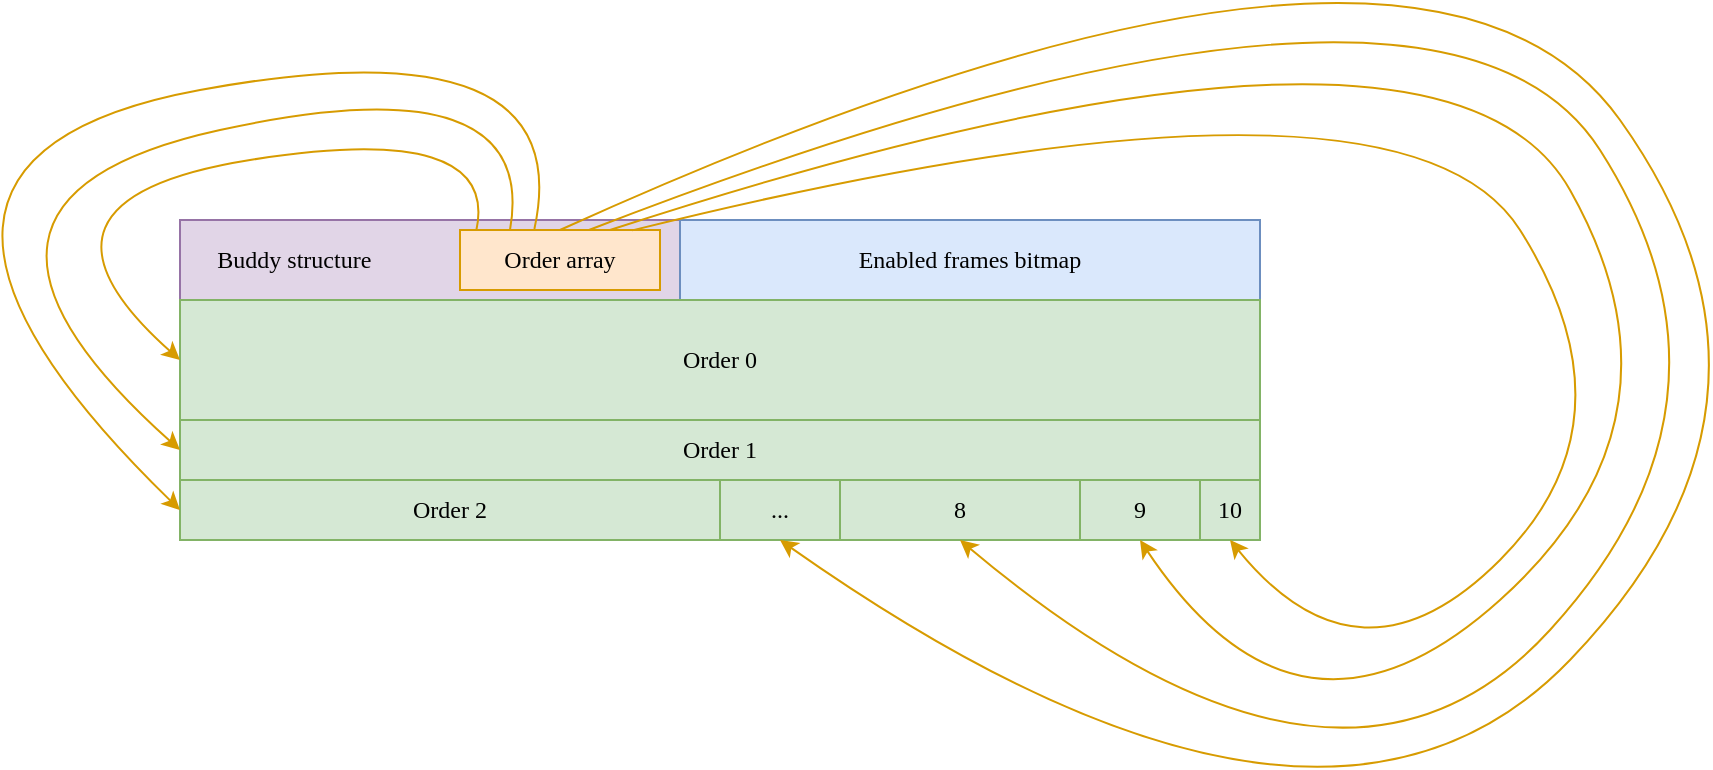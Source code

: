<mxfile version="20.6.0" type="device"><diagram id="VngnmZ3ub7S-ARlyIcft" name="Page-1"><mxGraphModel dx="1039" dy="680" grid="1" gridSize="10" guides="1" tooltips="1" connect="1" arrows="1" fold="1" page="0" pageScale="1" pageWidth="850" pageHeight="1100" math="0" shadow="0"><root><mxCell id="0"/><mxCell id="1" parent="0"/><mxCell id="FLoas8PC400yQogv4Z6P-1" value="" style="rounded=0;whiteSpace=wrap;html=1;" parent="1" vertex="1"><mxGeometry x="250" y="170" width="540" height="160" as="geometry"/></mxCell><mxCell id="FLoas8PC400yQogv4Z6P-2" value="&amp;nbsp;&amp;nbsp; &amp;nbsp; &lt;font data-font-src=&quot;https://fonts.googleapis.com/css?family=Fira+Code&quot; face=&quot;Fira Code&quot;&gt;Buddy structure&lt;b&gt;&lt;br&gt;&lt;/b&gt;&lt;/font&gt;" style="rounded=0;whiteSpace=wrap;html=1;fillColor=#e1d5e7;strokeColor=#9673a6;align=left;" parent="1" vertex="1"><mxGeometry x="250" y="170" width="250" height="40" as="geometry"/></mxCell><mxCell id="DTUw-9sIPus4SqLmrF-N-34" value="" style="edgeStyle=orthogonalEdgeStyle;rounded=0;orthogonalLoop=1;jettySize=auto;html=1;fontFamily=Fira Code;fontSource=https%3A%2F%2Ffonts.googleapis.com%2Fcss%3Ffamily%3DFira%2BCode;" edge="1" parent="1" source="FLoas8PC400yQogv4Z6P-3" target="DTUw-9sIPus4SqLmrF-N-13"><mxGeometry relative="1" as="geometry"/></mxCell><mxCell id="FLoas8PC400yQogv4Z6P-3" value="Enabled frames bitmap" style="rounded=0;whiteSpace=wrap;html=1;fontFamily=Fira Code;fontSource=https%3A%2F%2Ffonts.googleapis.com%2Fcss%3Ffamily%3DFira%2BCode;fillColor=#dae8fc;strokeColor=#6c8ebf;" parent="1" vertex="1"><mxGeometry x="500" y="170" width="290" height="40" as="geometry"/></mxCell><mxCell id="FLoas8PC400yQogv4Z6P-4" value="10" style="rounded=0;whiteSpace=wrap;html=1;fontFamily=Fira Code;fontSource=https%3A%2F%2Ffonts.googleapis.com%2Fcss%3Ffamily%3DFira%2BCode;fillColor=#d5e8d4;strokeColor=#82b366;" parent="1" vertex="1"><mxGeometry x="760" y="300" width="30" height="30" as="geometry"/></mxCell><mxCell id="DTUw-9sIPus4SqLmrF-N-1" value="Order array" style="rounded=0;whiteSpace=wrap;html=1;fontFamily=Fira Code;fontSource=https%3A%2F%2Ffonts.googleapis.com%2Fcss%3Ffamily%3DFira%2BCode;fillColor=#ffe6cc;strokeColor=#d79b00;" vertex="1" parent="1"><mxGeometry x="390" y="175" width="100" height="30" as="geometry"/></mxCell><mxCell id="DTUw-9sIPus4SqLmrF-N-6" value="9" style="rounded=0;whiteSpace=wrap;html=1;fontFamily=Fira Code;fontSource=https%3A%2F%2Ffonts.googleapis.com%2Fcss%3Ffamily%3DFira%2BCode;fillColor=#d5e8d4;strokeColor=#82b366;" vertex="1" parent="1"><mxGeometry x="700" y="300" width="60" height="30" as="geometry"/></mxCell><mxCell id="DTUw-9sIPus4SqLmrF-N-9" value="8" style="rounded=0;whiteSpace=wrap;html=1;fontFamily=Fira Code;fontSource=https%3A%2F%2Ffonts.googleapis.com%2Fcss%3Ffamily%3DFira%2BCode;fillColor=#d5e8d4;strokeColor=#82b366;" vertex="1" parent="1"><mxGeometry x="580" y="300" width="120" height="30" as="geometry"/></mxCell><mxCell id="DTUw-9sIPus4SqLmrF-N-13" value="Order 0" style="rounded=0;whiteSpace=wrap;html=1;fontFamily=Fira Code;fontSource=https%3A%2F%2Ffonts.googleapis.com%2Fcss%3Ffamily%3DFira%2BCode;fillColor=#d5e8d4;strokeColor=#82b366;" vertex="1" parent="1"><mxGeometry x="250" y="210" width="540" height="60" as="geometry"/></mxCell><mxCell id="DTUw-9sIPus4SqLmrF-N-15" value="Order 1" style="rounded=0;whiteSpace=wrap;html=1;fontFamily=Fira Code;fontSource=https%3A%2F%2Ffonts.googleapis.com%2Fcss%3Ffamily%3DFira%2BCode;fillColor=#d5e8d4;strokeColor=#82b366;" vertex="1" parent="1"><mxGeometry x="250" y="270" width="540" height="30" as="geometry"/></mxCell><mxCell id="DTUw-9sIPus4SqLmrF-N-21" value="Order 2" style="rounded=0;whiteSpace=wrap;html=1;fontFamily=Fira Code;fontSource=https%3A%2F%2Ffonts.googleapis.com%2Fcss%3Ffamily%3DFira%2BCode;fillColor=#d5e8d4;strokeColor=#82b366;" vertex="1" parent="1"><mxGeometry x="250" y="300" width="270" height="30" as="geometry"/></mxCell><mxCell id="DTUw-9sIPus4SqLmrF-N-23" value="..." style="rounded=0;whiteSpace=wrap;html=1;fontFamily=Fira Code;fontSource=https%3A%2F%2Ffonts.googleapis.com%2Fcss%3Ffamily%3DFira%2BCode;fillColor=#d5e8d4;strokeColor=#82b366;" vertex="1" parent="1"><mxGeometry x="520" y="300" width="60" height="30" as="geometry"/></mxCell><mxCell id="DTUw-9sIPus4SqLmrF-N-26" value="" style="curved=1;endArrow=classic;html=1;rounded=0;fontFamily=Fira Code;fontSource=https%3A%2F%2Ffonts.googleapis.com%2Fcss%3Ffamily%3DFira%2BCode;entryX=0;entryY=0.5;entryDx=0;entryDy=0;exitX=0.082;exitY=0;exitDx=0;exitDy=0;exitPerimeter=0;fillColor=#ffe6cc;strokeColor=#d79b00;" edge="1" parent="1" source="DTUw-9sIPus4SqLmrF-N-1" target="DTUw-9sIPus4SqLmrF-N-13"><mxGeometry width="50" height="50" relative="1" as="geometry"><mxPoint x="440" y="320" as="sourcePoint"/><mxPoint x="490" y="270" as="targetPoint"/><Array as="points"><mxPoint x="410" y="120"/><mxPoint x="160" y="160"/></Array></mxGeometry></mxCell><mxCell id="DTUw-9sIPus4SqLmrF-N-28" value="" style="curved=1;endArrow=classic;html=1;rounded=0;fontFamily=Fira Code;fontSource=https%3A%2F%2Ffonts.googleapis.com%2Fcss%3Ffamily%3DFira%2BCode;entryX=0;entryY=0.5;entryDx=0;entryDy=0;exitX=0.25;exitY=0;exitDx=0;exitDy=0;fillColor=#ffe6cc;strokeColor=#d79b00;" edge="1" parent="1" source="DTUw-9sIPus4SqLmrF-N-1" target="DTUw-9sIPus4SqLmrF-N-15"><mxGeometry width="50" height="50" relative="1" as="geometry"><mxPoint x="709.02" y="170" as="sourcePoint"/><mxPoint x="270" y="225" as="targetPoint"/><Array as="points"><mxPoint x="430" y="90"/><mxPoint x="110" y="160"/></Array></mxGeometry></mxCell><mxCell id="DTUw-9sIPus4SqLmrF-N-29" value="" style="curved=1;endArrow=classic;html=1;rounded=0;fontFamily=Fira Code;fontSource=https%3A%2F%2Ffonts.googleapis.com%2Fcss%3Ffamily%3DFira%2BCode;entryX=0;entryY=0.5;entryDx=0;entryDy=0;exitX=0.372;exitY=-0.017;exitDx=0;exitDy=0;exitPerimeter=0;fillColor=#ffe6cc;strokeColor=#d79b00;" edge="1" parent="1" source="DTUw-9sIPus4SqLmrF-N-1" target="DTUw-9sIPus4SqLmrF-N-21"><mxGeometry width="50" height="50" relative="1" as="geometry"><mxPoint x="729.02" y="170" as="sourcePoint"/><mxPoint x="270" y="277.5" as="targetPoint"/><Array as="points"><mxPoint x="450" y="70"/><mxPoint x="70" y="140"/></Array></mxGeometry></mxCell><mxCell id="DTUw-9sIPus4SqLmrF-N-30" value="" style="curved=1;endArrow=classic;html=1;rounded=0;fontFamily=Fira Code;fontSource=https%3A%2F%2Ffonts.googleapis.com%2Fcss%3Ffamily%3DFira%2BCode;exitX=0.5;exitY=0;exitDx=0;exitDy=0;entryX=0.5;entryY=1;entryDx=0;entryDy=0;fillColor=#ffe6cc;strokeColor=#d79b00;" edge="1" parent="1" source="DTUw-9sIPus4SqLmrF-N-1" target="DTUw-9sIPus4SqLmrF-N-23"><mxGeometry width="50" height="50" relative="1" as="geometry"><mxPoint x="540" y="240" as="sourcePoint"/><mxPoint x="590" y="190" as="targetPoint"/><Array as="points"><mxPoint x="870" y="-20"/><mxPoint x="1070" y="260"/><mxPoint x="820" y="520"/></Array></mxGeometry></mxCell><mxCell id="DTUw-9sIPus4SqLmrF-N-31" value="" style="curved=1;endArrow=classic;html=1;rounded=0;fontFamily=Fira Code;fontSource=https%3A%2F%2Ffonts.googleapis.com%2Fcss%3Ffamily%3DFira%2BCode;exitX=0.645;exitY=0;exitDx=0;exitDy=0;entryX=0.5;entryY=1;entryDx=0;entryDy=0;fillColor=#ffe6cc;strokeColor=#d79b00;exitPerimeter=0;" edge="1" parent="1" source="DTUw-9sIPus4SqLmrF-N-1" target="DTUw-9sIPus4SqLmrF-N-9"><mxGeometry width="50" height="50" relative="1" as="geometry"><mxPoint x="755" y="170" as="sourcePoint"/><mxPoint x="570" y="330" as="targetPoint"/><Array as="points"><mxPoint x="880" y="10"/><mxPoint x="1040" y="260"/><mxPoint x="830" y="490"/></Array></mxGeometry></mxCell><mxCell id="DTUw-9sIPus4SqLmrF-N-32" value="" style="curved=1;endArrow=classic;html=1;rounded=0;fontFamily=Fira Code;fontSource=https%3A%2F%2Ffonts.googleapis.com%2Fcss%3Ffamily%3DFira%2BCode;entryX=0.5;entryY=1;entryDx=0;entryDy=0;fillColor=#ffe6cc;strokeColor=#d79b00;exitX=0.75;exitY=0;exitDx=0;exitDy=0;" edge="1" parent="1" source="DTUw-9sIPus4SqLmrF-N-1" target="DTUw-9sIPus4SqLmrF-N-6"><mxGeometry width="50" height="50" relative="1" as="geometry"><mxPoint x="770" y="170" as="sourcePoint"/><mxPoint x="650" y="340" as="targetPoint"/><Array as="points"><mxPoint x="880" y="40"/><mxPoint x="1010" y="270"/><mxPoint x="810" y="450"/></Array></mxGeometry></mxCell><mxCell id="DTUw-9sIPus4SqLmrF-N-33" value="" style="curved=1;endArrow=classic;html=1;rounded=0;fontFamily=Fira Code;fontSource=https%3A%2F%2Ffonts.googleapis.com%2Fcss%3Ffamily%3DFira%2BCode;entryX=0.5;entryY=1;entryDx=0;entryDy=0;fillColor=#ffe6cc;strokeColor=#d79b00;exitX=0.861;exitY=0.006;exitDx=0;exitDy=0;exitPerimeter=0;" edge="1" parent="1" source="DTUw-9sIPus4SqLmrF-N-1" target="FLoas8PC400yQogv4Z6P-4"><mxGeometry width="50" height="50" relative="1" as="geometry"><mxPoint x="772.5" y="180" as="sourcePoint"/><mxPoint x="740" y="340" as="targetPoint"/><Array as="points"><mxPoint x="860" y="80"/><mxPoint x="980" y="270"/><mxPoint x="840" y="410"/></Array></mxGeometry></mxCell></root></mxGraphModel></diagram></mxfile>